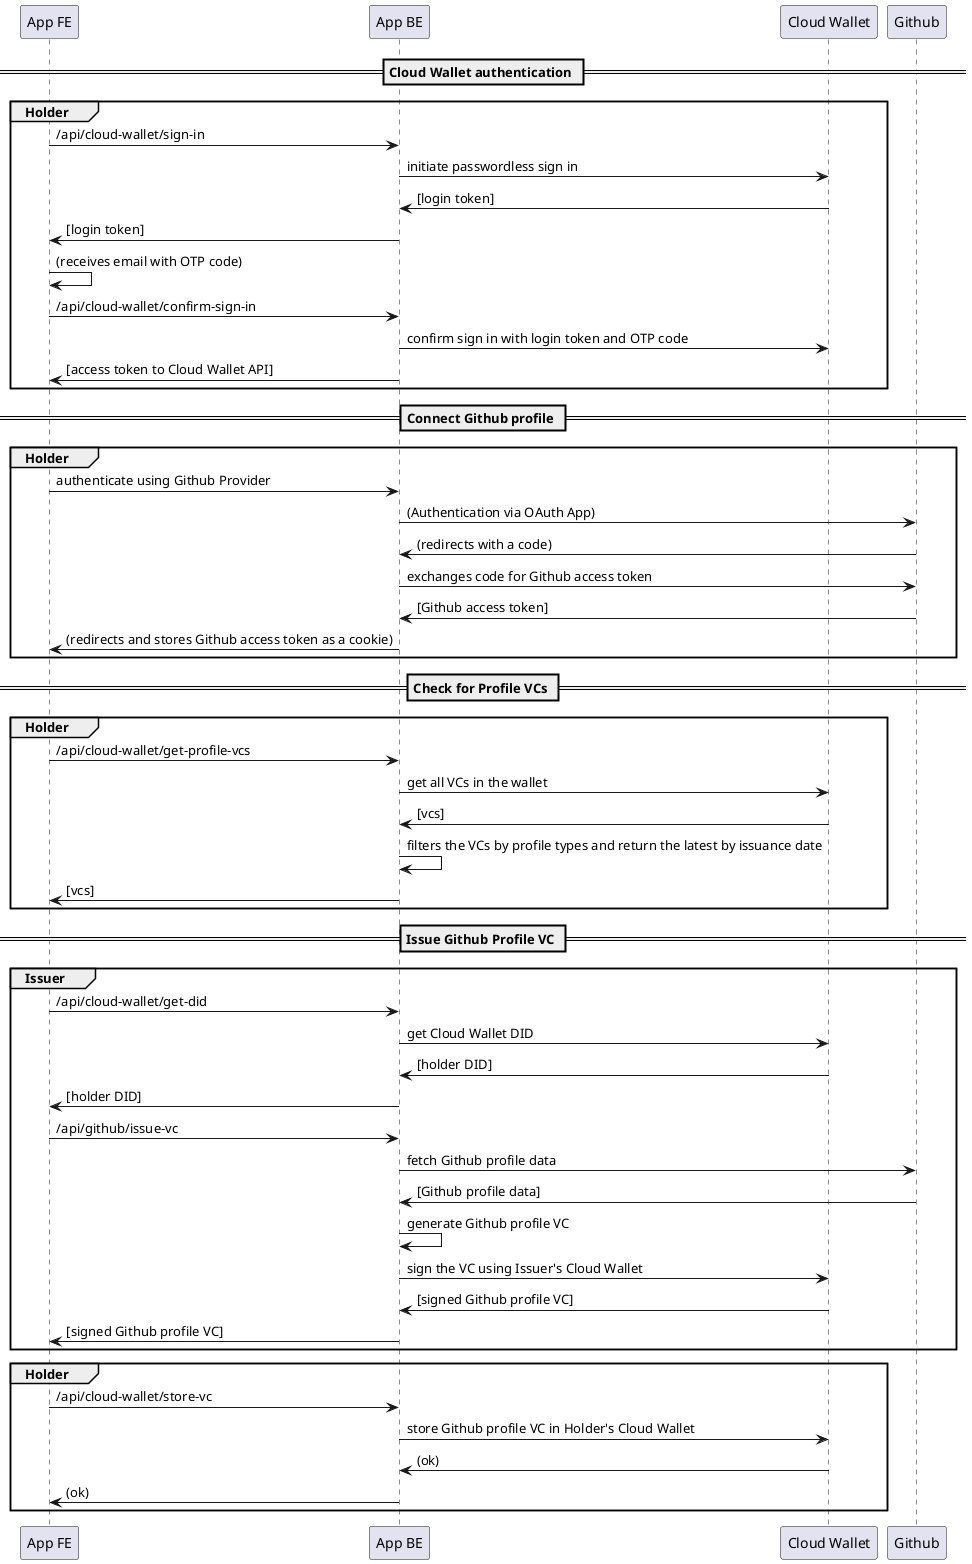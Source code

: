 ```plantuml
@startuml

== Cloud Wallet authentication ==

group Holder
FE as "App FE" -> BE as "App BE" : /api/cloud-wallet/sign-in
BE -> CW as "Cloud Wallet" : initiate passwordless sign in
CW -> BE : [login token]
BE -> FE : [login token]
FE -> FE : (receives email with OTP code)
FE -> BE : /api/cloud-wallet/confirm-sign-in
BE -> CW : confirm sign in with login token and OTP code
BE -> FE : [access token to Cloud Wallet API]
end

== Connect Github profile ==

group Holder
FE -> BE : authenticate using Github Provider
BE -> GH as "Github" : (Authentication via OAuth App)
GH -> BE : (redirects with a code)
BE -> GH : exchanges code for Github access token
GH -> BE : [Github access token]
BE -> FE : (redirects and stores Github access token as a cookie)
end

== Check for Profile VCs ==

group Holder
FE -> BE : /api/cloud-wallet/get-profile-vcs
BE -> CW : get all VCs in the wallet
CW -> BE : [vcs]
BE -> BE : filters the VCs by profile types and return the latest by issuance date
BE -> FE : [vcs]
end

== Issue Github Profile VC ==

group Issuer
FE -> BE : /api/cloud-wallet/get-did
BE -> CW : get Cloud Wallet DID
CW -> BE : [holder DID]
BE -> FE : [holder DID]
FE -> BE : /api/github/issue-vc
BE -> GH : fetch Github profile data
GH -> BE : [Github profile data]
BE -> BE : generate Github profile VC
BE -> CW : sign the VC using Issuer's Cloud Wallet
CW -> BE : [signed Github profile VC]
BE -> FE : [signed Github profile VC]
end

group Holder
FE -> BE : /api/cloud-wallet/store-vc
BE -> CW : store Github profile VC in Holder's Cloud Wallet
CW -> BE : (ok)
BE -> FE : (ok)
end

@enduml
```